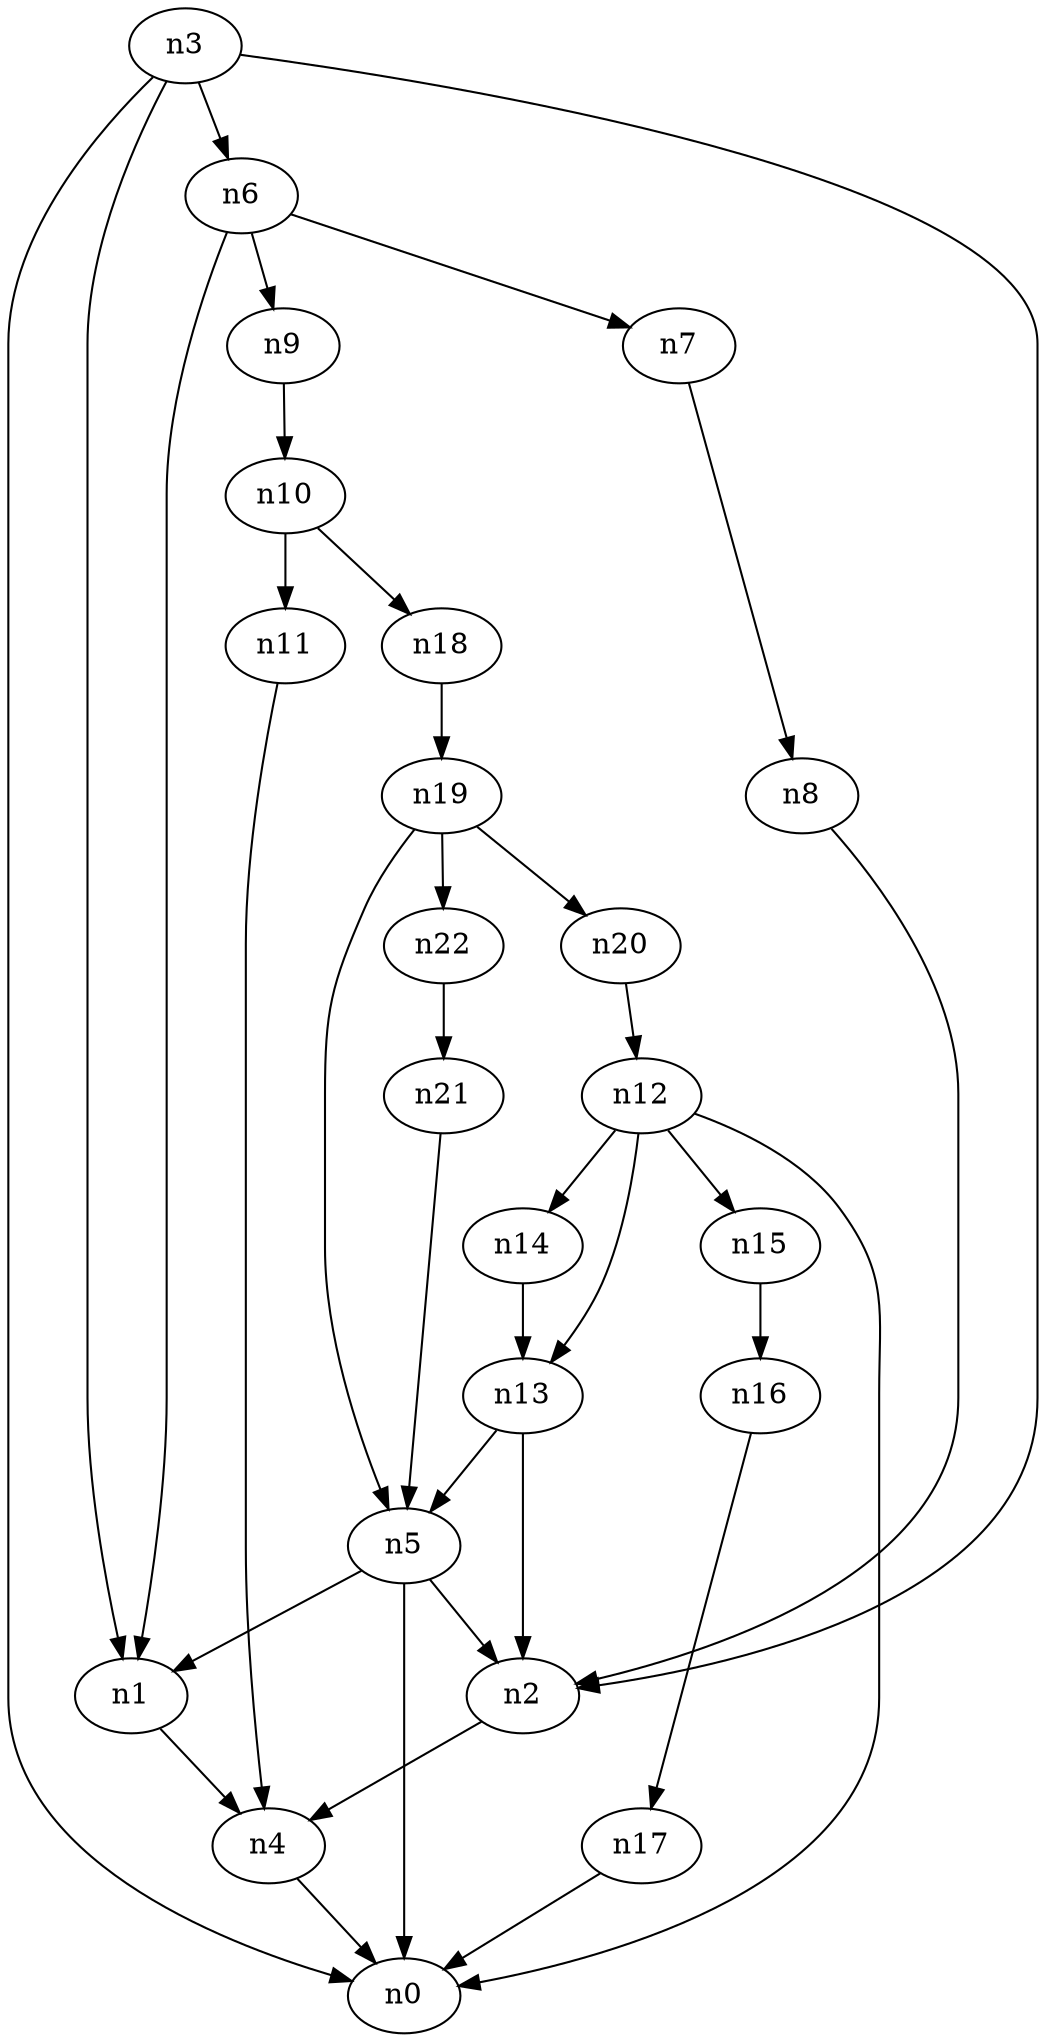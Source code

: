 digraph G {
	n1 -> n4	 [_graphml_id=e4];
	n2 -> n4	 [_graphml_id=e7];
	n3 -> n0	 [_graphml_id=e0];
	n3 -> n1	 [_graphml_id=e3];
	n3 -> n2	 [_graphml_id=e6];
	n3 -> n6	 [_graphml_id=e32];
	n4 -> n0	 [_graphml_id=e1];
	n5 -> n0	 [_graphml_id=e2];
	n5 -> n1	 [_graphml_id=e5];
	n5 -> n2	 [_graphml_id=e8];
	n6 -> n1	 [_graphml_id=e9];
	n6 -> n7	 [_graphml_id=e10];
	n6 -> n9	 [_graphml_id=e13];
	n7 -> n8	 [_graphml_id=e11];
	n8 -> n2	 [_graphml_id=e12];
	n9 -> n10	 [_graphml_id=e14];
	n10 -> n11	 [_graphml_id=e15];
	n10 -> n18	 [_graphml_id=e27];
	n11 -> n4	 [_graphml_id=e16];
	n12 -> n0	 [_graphml_id=e17];
	n12 -> n13	 [_graphml_id=e18];
	n12 -> n14	 [_graphml_id=e21];
	n12 -> n15	 [_graphml_id=e23];
	n13 -> n2	 [_graphml_id=e22];
	n13 -> n5	 [_graphml_id=e19];
	n14 -> n13	 [_graphml_id=e20];
	n15 -> n16	 [_graphml_id=e24];
	n16 -> n17	 [_graphml_id=e25];
	n17 -> n0	 [_graphml_id=e26];
	n18 -> n19	 [_graphml_id=e28];
	n19 -> n5	 [_graphml_id=e29];
	n19 -> n20	 [_graphml_id=e30];
	n19 -> n22	 [_graphml_id=e35];
	n20 -> n12	 [_graphml_id=e31];
	n21 -> n5	 [_graphml_id=e33];
	n22 -> n21	 [_graphml_id=e34];
}
